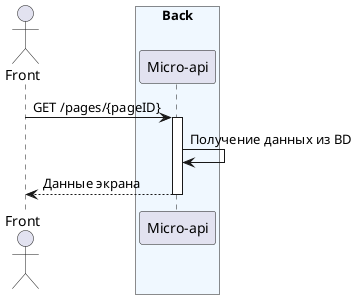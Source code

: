 @startuml

skinparam BoxPadding 5
actor "Front" as front

box "Back" #AliceBlue
    participant "Micro-api" as dpa
end box

        front -> dpa: GET /pages/{pageID}
        activate dpa
        dpa -> dpa: Получение данных из BD
        dpa --> front: Данные экрана
        deactivate dpa

@enduml
